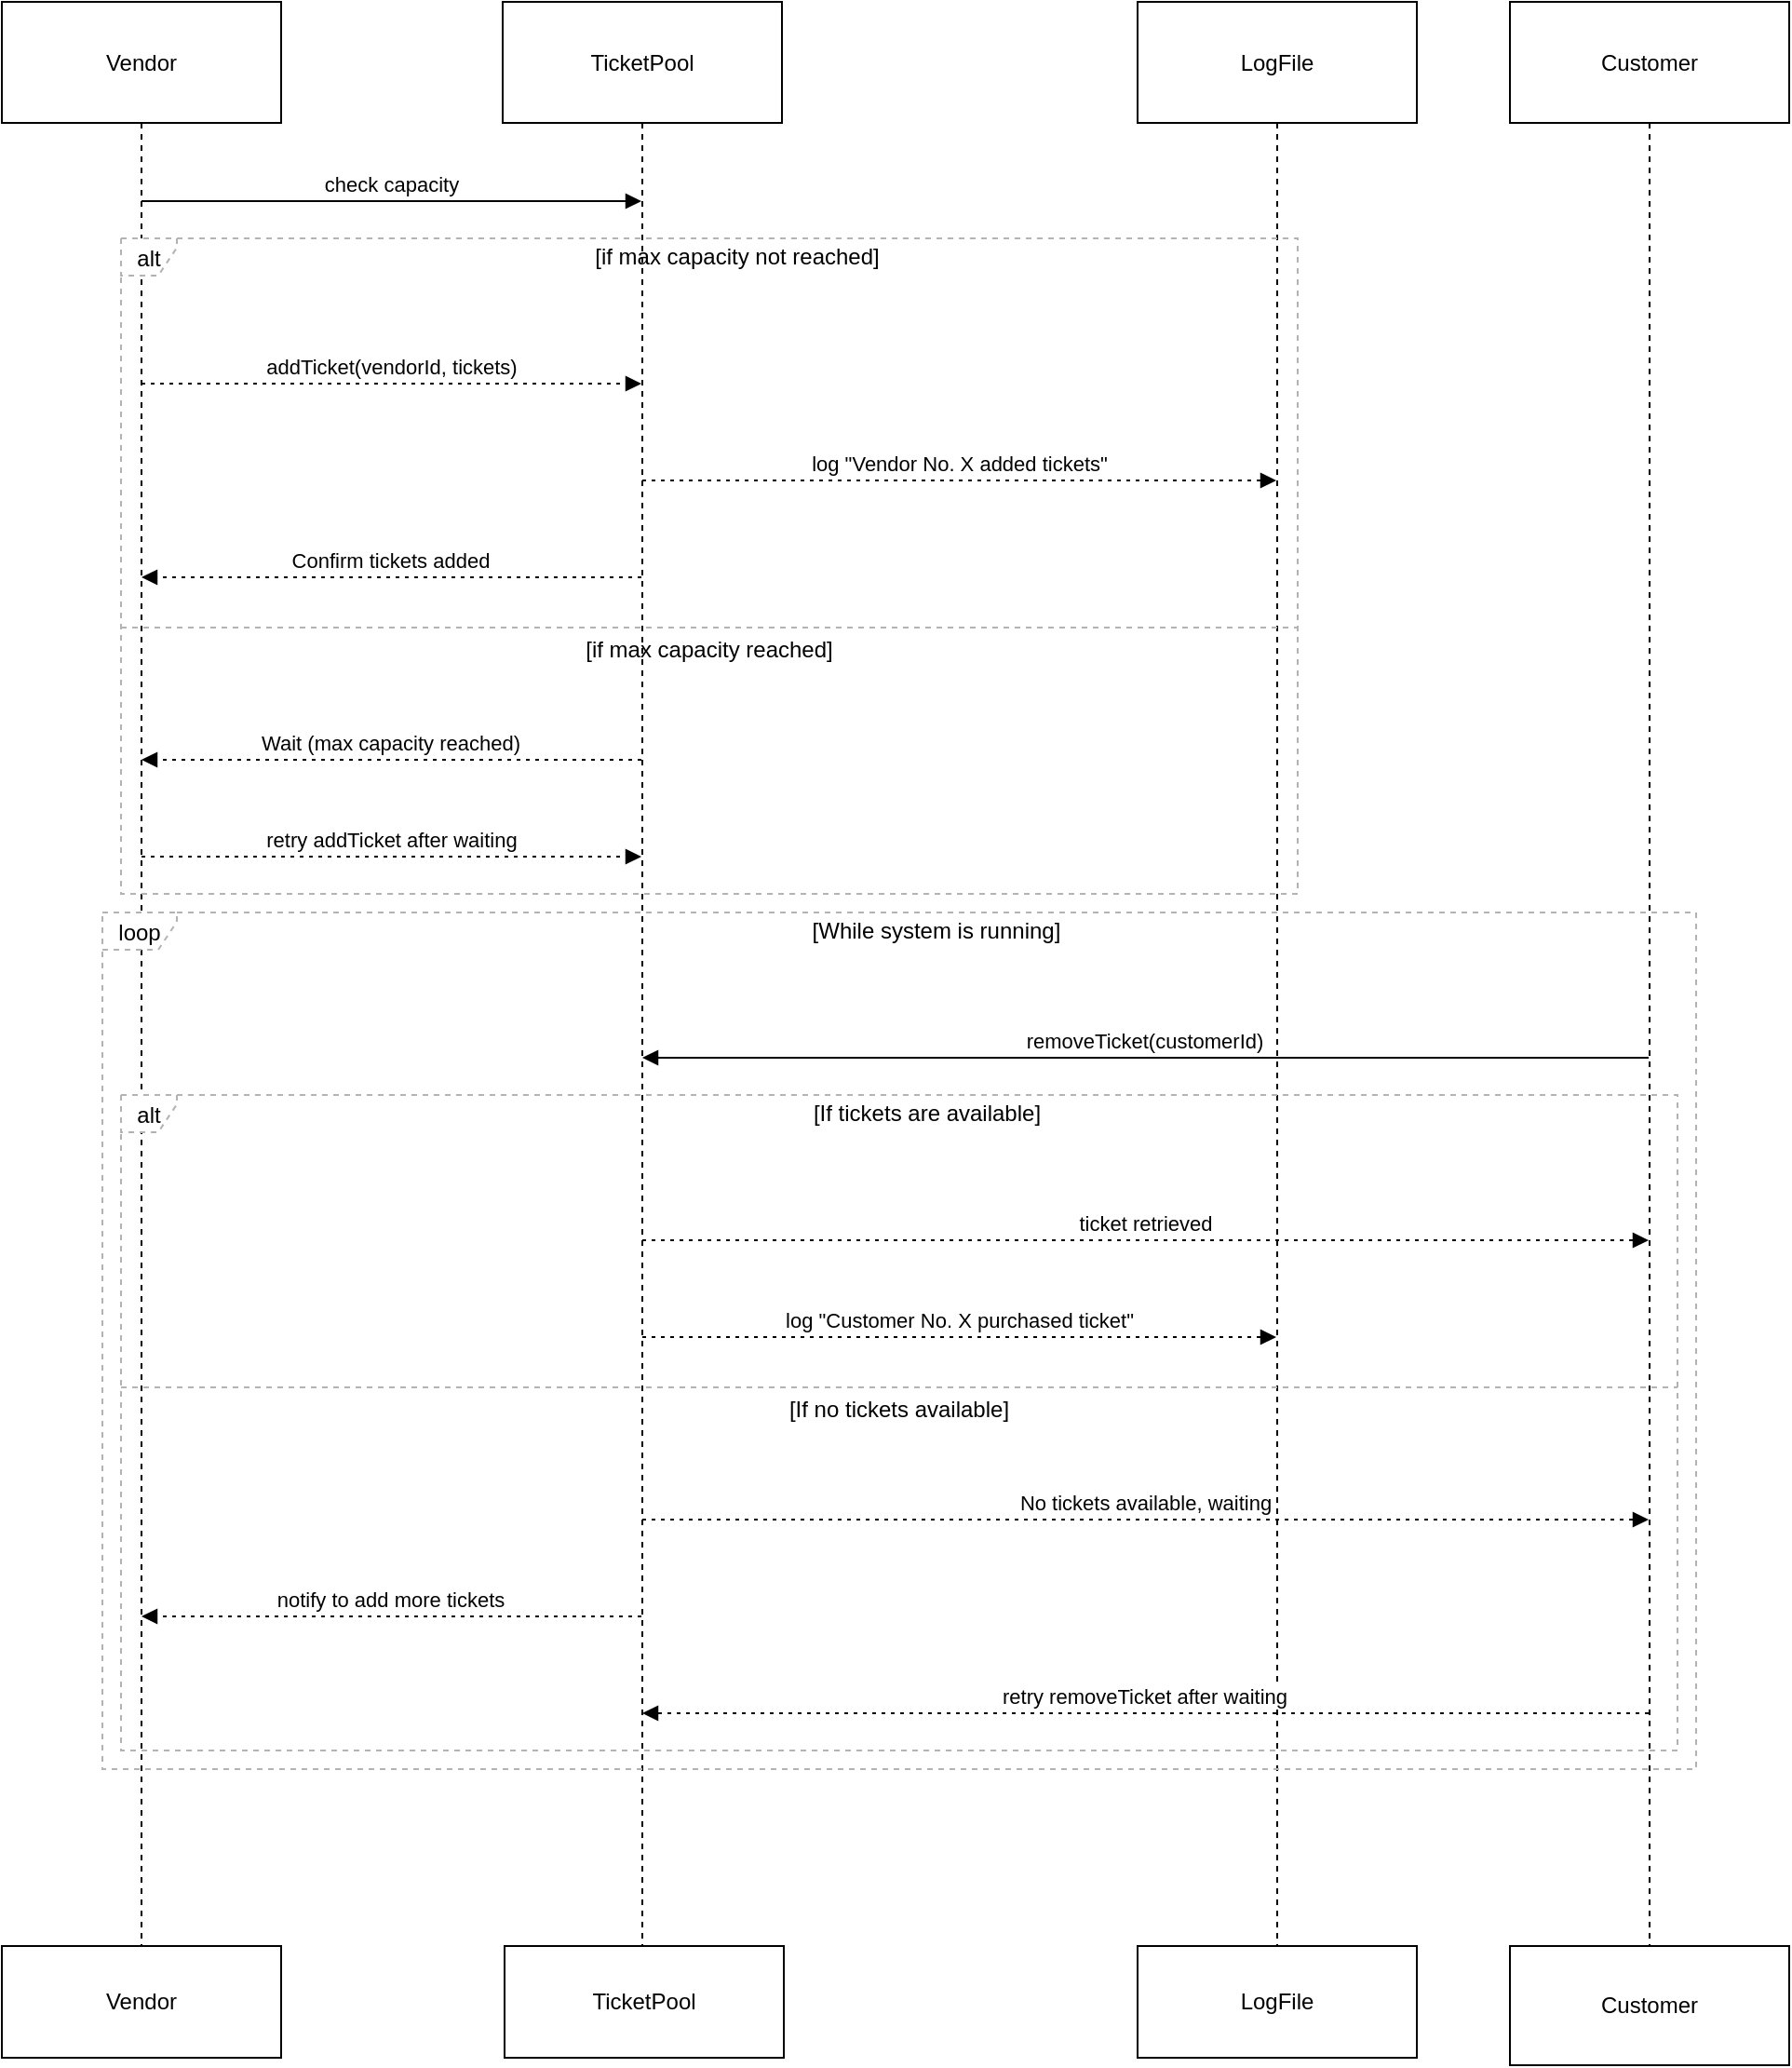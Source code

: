 <mxfile version="25.0.1">
  <diagram name="Page-1" id="2YBvvXClWsGukQMizWep">
    <mxGraphModel dx="1674" dy="772" grid="1" gridSize="10" guides="1" tooltips="1" connect="1" arrows="1" fold="1" page="1" pageScale="1" pageWidth="850" pageHeight="1100" math="0" shadow="0">
      <root>
        <mxCell id="0" />
        <mxCell id="1" parent="0" />
        <mxCell id="FtY7_aBKMn-pzWpfySM--25" value="Vendor" style="shape=umlLifeline;perimeter=lifelinePerimeter;whiteSpace=wrap;container=1;dropTarget=0;collapsible=0;recursiveResize=0;outlineConnect=0;portConstraint=eastwest;newEdgeStyle={&quot;edgeStyle&quot;:&quot;elbowEdgeStyle&quot;,&quot;elbow&quot;:&quot;vertical&quot;,&quot;curved&quot;:0,&quot;rounded&quot;:0};size=65;" vertex="1" parent="1">
          <mxGeometry x="20" y="20" width="150" height="1044" as="geometry" />
        </mxCell>
        <mxCell id="FtY7_aBKMn-pzWpfySM--26" value="TicketPool" style="shape=umlLifeline;perimeter=lifelinePerimeter;whiteSpace=wrap;container=1;dropTarget=0;collapsible=0;recursiveResize=0;outlineConnect=0;portConstraint=eastwest;newEdgeStyle={&quot;edgeStyle&quot;:&quot;elbowEdgeStyle&quot;,&quot;elbow&quot;:&quot;vertical&quot;,&quot;curved&quot;:0,&quot;rounded&quot;:0};size=65;" vertex="1" parent="1">
          <mxGeometry x="289" y="20" width="150" height="1044" as="geometry" />
        </mxCell>
        <mxCell id="FtY7_aBKMn-pzWpfySM--27" value="LogFile" style="shape=umlLifeline;perimeter=lifelinePerimeter;whiteSpace=wrap;container=1;dropTarget=0;collapsible=0;recursiveResize=0;outlineConnect=0;portConstraint=eastwest;newEdgeStyle={&quot;edgeStyle&quot;:&quot;elbowEdgeStyle&quot;,&quot;elbow&quot;:&quot;vertical&quot;,&quot;curved&quot;:0,&quot;rounded&quot;:0};size=65;" vertex="1" parent="1">
          <mxGeometry x="630" y="20" width="150" height="1044" as="geometry" />
        </mxCell>
        <mxCell id="FtY7_aBKMn-pzWpfySM--28" value="Customer" style="shape=umlLifeline;perimeter=lifelinePerimeter;whiteSpace=wrap;container=1;dropTarget=0;collapsible=0;recursiveResize=0;outlineConnect=0;portConstraint=eastwest;newEdgeStyle={&quot;edgeStyle&quot;:&quot;elbowEdgeStyle&quot;,&quot;elbow&quot;:&quot;vertical&quot;,&quot;curved&quot;:0,&quot;rounded&quot;:0};size=65;" vertex="1" parent="1">
          <mxGeometry x="830" y="20" width="150" height="1044" as="geometry" />
        </mxCell>
        <mxCell id="FtY7_aBKMn-pzWpfySM--29" value="alt" style="shape=umlFrame;dashed=1;pointerEvents=0;dropTarget=0;strokeColor=#B3B3B3;height=20;width=30" vertex="1" parent="1">
          <mxGeometry x="84" y="147" width="632" height="352" as="geometry" />
        </mxCell>
        <mxCell id="FtY7_aBKMn-pzWpfySM--30" value="[if max capacity not reached]" style="text;strokeColor=none;fillColor=none;align=center;verticalAlign=middle;whiteSpace=wrap;" vertex="1" parent="FtY7_aBKMn-pzWpfySM--29">
          <mxGeometry x="30" width="602" height="20" as="geometry" />
        </mxCell>
        <mxCell id="FtY7_aBKMn-pzWpfySM--31" value="[if max capacity reached]" style="shape=line;dashed=1;whiteSpace=wrap;verticalAlign=top;labelPosition=center;verticalLabelPosition=middle;align=center;strokeColor=#B3B3B3;" vertex="1" parent="FtY7_aBKMn-pzWpfySM--29">
          <mxGeometry y="207" width="632" height="4" as="geometry" />
        </mxCell>
        <mxCell id="FtY7_aBKMn-pzWpfySM--32" value="alt" style="shape=umlFrame;dashed=1;pointerEvents=0;dropTarget=0;strokeColor=#B3B3B3;height=20;width=30" vertex="1" parent="1">
          <mxGeometry x="84" y="607" width="836" height="352" as="geometry" />
        </mxCell>
        <mxCell id="FtY7_aBKMn-pzWpfySM--33" value="[If tickets are available]" style="text;strokeColor=none;fillColor=none;align=center;verticalAlign=middle;whiteSpace=wrap;" vertex="1" parent="FtY7_aBKMn-pzWpfySM--32">
          <mxGeometry x="30" width="806" height="20" as="geometry" />
        </mxCell>
        <mxCell id="FtY7_aBKMn-pzWpfySM--34" value="[If no tickets available]" style="shape=line;dashed=1;whiteSpace=wrap;verticalAlign=top;labelPosition=center;verticalLabelPosition=middle;align=center;strokeColor=#B3B3B3;" vertex="1" parent="FtY7_aBKMn-pzWpfySM--32">
          <mxGeometry y="155" width="836" height="4" as="geometry" />
        </mxCell>
        <mxCell id="FtY7_aBKMn-pzWpfySM--35" value="loop" style="shape=umlFrame;dashed=1;pointerEvents=0;dropTarget=0;strokeColor=#B3B3B3;height=20;width=40" vertex="1" parent="1">
          <mxGeometry x="74" y="509" width="856" height="460" as="geometry" />
        </mxCell>
        <mxCell id="FtY7_aBKMn-pzWpfySM--36" value="[While system is running]" style="text;strokeColor=none;fillColor=none;align=center;verticalAlign=middle;whiteSpace=wrap;" vertex="1" parent="FtY7_aBKMn-pzWpfySM--35">
          <mxGeometry x="40" width="816" height="20" as="geometry" />
        </mxCell>
        <mxCell id="FtY7_aBKMn-pzWpfySM--37" value="check capacity" style="verticalAlign=bottom;edgeStyle=elbowEdgeStyle;elbow=vertical;curved=0;rounded=0;endArrow=block;" edge="1" parent="1" source="FtY7_aBKMn-pzWpfySM--25" target="FtY7_aBKMn-pzWpfySM--26">
          <mxGeometry relative="1" as="geometry">
            <Array as="points">
              <mxPoint x="236" y="127" />
            </Array>
          </mxGeometry>
        </mxCell>
        <mxCell id="FtY7_aBKMn-pzWpfySM--38" value="addTicket(vendorId, tickets)" style="verticalAlign=bottom;edgeStyle=elbowEdgeStyle;elbow=vertical;curved=0;rounded=0;dashed=1;dashPattern=2 3;endArrow=block;" edge="1" parent="1" source="FtY7_aBKMn-pzWpfySM--25" target="FtY7_aBKMn-pzWpfySM--26">
          <mxGeometry relative="1" as="geometry">
            <Array as="points">
              <mxPoint x="236" y="225" />
            </Array>
          </mxGeometry>
        </mxCell>
        <mxCell id="FtY7_aBKMn-pzWpfySM--39" value="log &quot;Vendor No. X added tickets&quot;" style="verticalAlign=bottom;edgeStyle=elbowEdgeStyle;elbow=vertical;curved=0;rounded=0;dashed=1;dashPattern=2 3;endArrow=block;" edge="1" parent="1" source="FtY7_aBKMn-pzWpfySM--26" target="FtY7_aBKMn-pzWpfySM--27">
          <mxGeometry relative="1" as="geometry">
            <Array as="points">
              <mxPoint x="546" y="277" />
            </Array>
          </mxGeometry>
        </mxCell>
        <mxCell id="FtY7_aBKMn-pzWpfySM--40" value="Confirm tickets added" style="verticalAlign=bottom;edgeStyle=elbowEdgeStyle;elbow=vertical;curved=0;rounded=0;dashed=1;dashPattern=2 3;endArrow=block;" edge="1" parent="1" source="FtY7_aBKMn-pzWpfySM--26" target="FtY7_aBKMn-pzWpfySM--25">
          <mxGeometry relative="1" as="geometry">
            <Array as="points">
              <mxPoint x="239" y="329" />
            </Array>
          </mxGeometry>
        </mxCell>
        <mxCell id="FtY7_aBKMn-pzWpfySM--41" value="Wait (max capacity reached)" style="verticalAlign=bottom;edgeStyle=elbowEdgeStyle;elbow=vertical;curved=0;rounded=0;dashed=1;dashPattern=2 3;endArrow=block;" edge="1" parent="1" source="FtY7_aBKMn-pzWpfySM--26" target="FtY7_aBKMn-pzWpfySM--25">
          <mxGeometry relative="1" as="geometry">
            <Array as="points">
              <mxPoint x="239" y="427" />
            </Array>
          </mxGeometry>
        </mxCell>
        <mxCell id="FtY7_aBKMn-pzWpfySM--42" value="retry addTicket after waiting" style="verticalAlign=bottom;edgeStyle=elbowEdgeStyle;elbow=vertical;curved=0;rounded=0;dashed=1;dashPattern=2 3;endArrow=block;" edge="1" parent="1" source="FtY7_aBKMn-pzWpfySM--25" target="FtY7_aBKMn-pzWpfySM--26">
          <mxGeometry relative="1" as="geometry">
            <Array as="points">
              <mxPoint x="236" y="479" />
            </Array>
          </mxGeometry>
        </mxCell>
        <mxCell id="FtY7_aBKMn-pzWpfySM--43" value="removeTicket(customerId)" style="verticalAlign=bottom;edgeStyle=elbowEdgeStyle;elbow=vertical;curved=0;rounded=0;endArrow=block;" edge="1" parent="1" source="FtY7_aBKMn-pzWpfySM--28" target="FtY7_aBKMn-pzWpfySM--26">
          <mxGeometry relative="1" as="geometry">
            <Array as="points">
              <mxPoint x="651" y="587" />
            </Array>
          </mxGeometry>
        </mxCell>
        <mxCell id="FtY7_aBKMn-pzWpfySM--44" value="ticket retrieved" style="verticalAlign=bottom;edgeStyle=elbowEdgeStyle;elbow=vertical;curved=0;rounded=0;dashed=1;dashPattern=2 3;endArrow=block;" edge="1" parent="1" source="FtY7_aBKMn-pzWpfySM--26" target="FtY7_aBKMn-pzWpfySM--28">
          <mxGeometry relative="1" as="geometry">
            <Array as="points">
              <mxPoint x="648" y="685" />
            </Array>
          </mxGeometry>
        </mxCell>
        <mxCell id="FtY7_aBKMn-pzWpfySM--45" value="log &quot;Customer No. X purchased ticket&quot;" style="verticalAlign=bottom;edgeStyle=elbowEdgeStyle;elbow=vertical;curved=0;rounded=0;dashed=1;dashPattern=2 3;endArrow=block;" edge="1" parent="1" source="FtY7_aBKMn-pzWpfySM--26" target="FtY7_aBKMn-pzWpfySM--27">
          <mxGeometry relative="1" as="geometry">
            <Array as="points">
              <mxPoint x="548" y="737" />
            </Array>
          </mxGeometry>
        </mxCell>
        <mxCell id="FtY7_aBKMn-pzWpfySM--46" value="No tickets available, waiting" style="verticalAlign=bottom;edgeStyle=elbowEdgeStyle;elbow=vertical;curved=0;rounded=0;dashed=1;dashPattern=2 3;endArrow=block;" edge="1" parent="1" source="FtY7_aBKMn-pzWpfySM--26" target="FtY7_aBKMn-pzWpfySM--28">
          <mxGeometry relative="1" as="geometry">
            <Array as="points">
              <mxPoint x="648" y="835" />
            </Array>
          </mxGeometry>
        </mxCell>
        <mxCell id="FtY7_aBKMn-pzWpfySM--47" value="notify to add more tickets" style="verticalAlign=bottom;edgeStyle=elbowEdgeStyle;elbow=vertical;curved=0;rounded=0;dashed=1;dashPattern=2 3;endArrow=block;" edge="1" parent="1" source="FtY7_aBKMn-pzWpfySM--26" target="FtY7_aBKMn-pzWpfySM--25">
          <mxGeometry relative="1" as="geometry">
            <Array as="points">
              <mxPoint x="239" y="887" />
            </Array>
          </mxGeometry>
        </mxCell>
        <mxCell id="FtY7_aBKMn-pzWpfySM--48" value="retry removeTicket after waiting" style="verticalAlign=bottom;edgeStyle=elbowEdgeStyle;elbow=vertical;curved=0;rounded=0;dashed=1;dashPattern=2 3;endArrow=block;" edge="1" parent="1" source="FtY7_aBKMn-pzWpfySM--28" target="FtY7_aBKMn-pzWpfySM--26">
          <mxGeometry relative="1" as="geometry">
            <Array as="points">
              <mxPoint x="651" y="939" />
            </Array>
          </mxGeometry>
        </mxCell>
        <mxCell id="FtY7_aBKMn-pzWpfySM--51" value="Vendor" style="rounded=0;whiteSpace=wrap;html=1;" vertex="1" parent="1">
          <mxGeometry x="20" y="1064" width="150" height="60" as="geometry" />
        </mxCell>
        <mxCell id="FtY7_aBKMn-pzWpfySM--52" value="TicketPool" style="rounded=0;whiteSpace=wrap;html=1;" vertex="1" parent="1">
          <mxGeometry x="290" y="1064" width="150" height="60" as="geometry" />
        </mxCell>
        <mxCell id="FtY7_aBKMn-pzWpfySM--54" value="LogFile" style="rounded=0;whiteSpace=wrap;html=1;" vertex="1" parent="1">
          <mxGeometry x="630" y="1064" width="150" height="60" as="geometry" />
        </mxCell>
        <mxCell id="FtY7_aBKMn-pzWpfySM--55" value="Customer" style="rounded=0;whiteSpace=wrap;html=1;" vertex="1" parent="1">
          <mxGeometry x="830" y="1064" width="150" height="64" as="geometry" />
        </mxCell>
      </root>
    </mxGraphModel>
  </diagram>
</mxfile>
